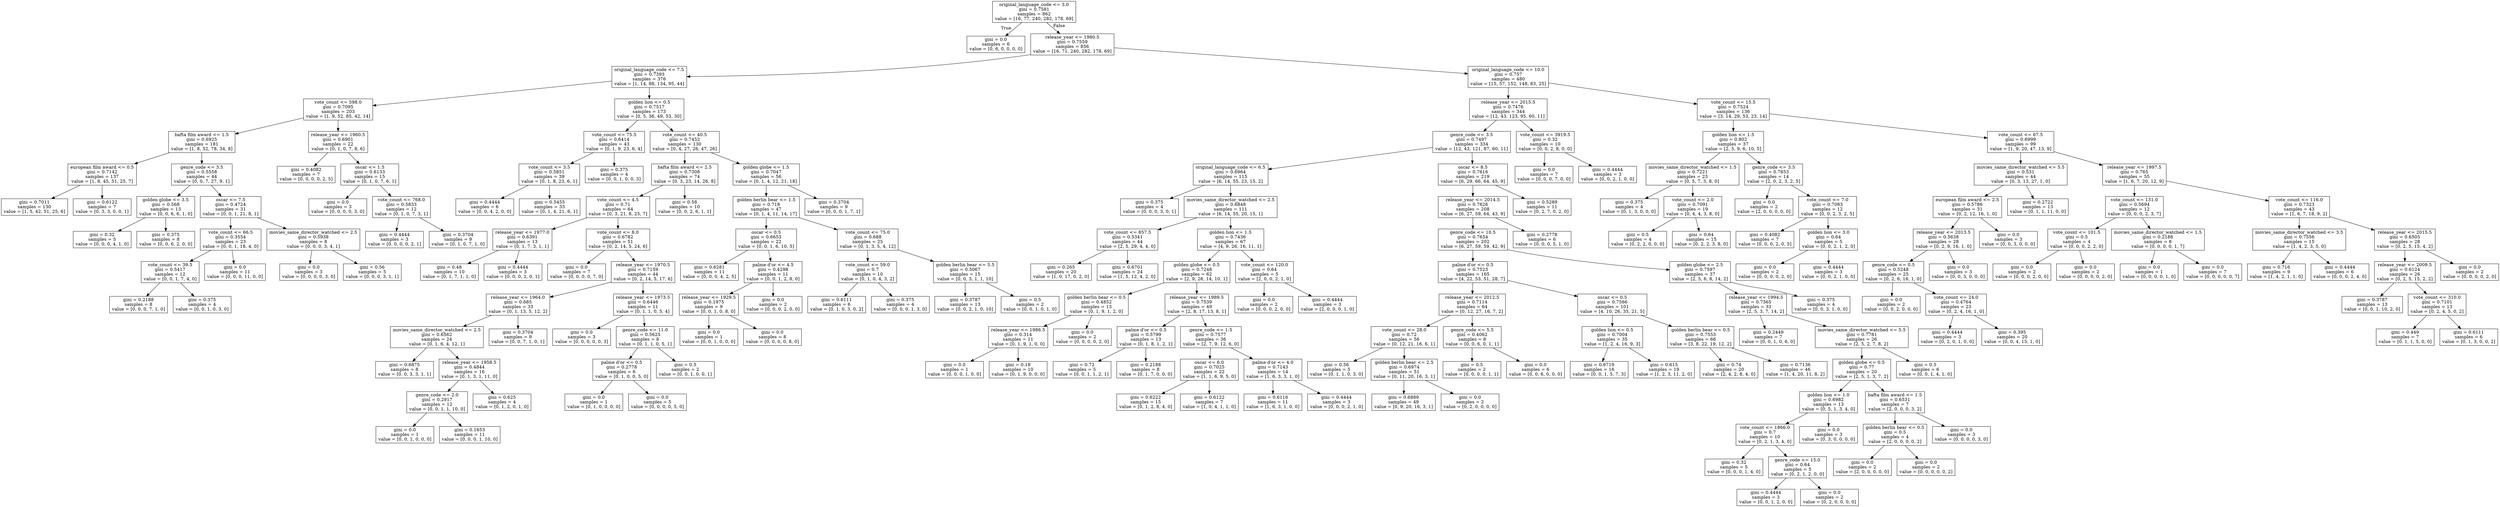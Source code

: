 digraph Tree {
node [shape=box] ;
0 [label="original_language_code <= 3.0\ngini = 0.7581\nsamples = 862\nvalue = [16, 77, 240, 282, 178, 69]"] ;
1 [label="gini = 0.0\nsamples = 6\nvalue = [0, 6, 0, 0, 0, 0]"] ;
0 -> 1 [labeldistance=2.5, labelangle=45, headlabel="True"] ;
2 [label="release_year <= 1980.5\ngini = 0.7559\nsamples = 856\nvalue = [16, 71, 240, 282, 178, 69]"] ;
0 -> 2 [labeldistance=2.5, labelangle=-45, headlabel="False"] ;
3 [label="original_language_code <= 7.5\ngini = 0.7393\nsamples = 376\nvalue = [1, 14, 88, 134, 95, 44]"] ;
2 -> 3 ;
5 [label="vote_count <= 598.0\ngini = 0.7095\nsamples = 203\nvalue = [1, 9, 52, 85, 42, 14]"] ;
3 -> 5 ;
15 [label="bafta film award <= 1.5\ngini = 0.6925\nsamples = 181\nvalue = [1, 8, 52, 78, 34, 8]"] ;
5 -> 15 ;
31 [label="european film award <= 0.5\ngini = 0.7142\nsamples = 137\nvalue = [1, 8, 45, 51, 25, 7]"] ;
15 -> 31 ;
47 [label="gini = 0.7011\nsamples = 130\nvalue = [1, 5, 42, 51, 25, 6]"] ;
31 -> 47 ;
48 [label="gini = 0.6122\nsamples = 7\nvalue = [0, 3, 3, 0, 0, 1]"] ;
31 -> 48 ;
32 [label="genre_code <= 3.5\ngini = 0.5558\nsamples = 44\nvalue = [0, 0, 7, 27, 9, 1]"] ;
15 -> 32 ;
43 [label="golden globe <= 3.5\ngini = 0.568\nsamples = 13\nvalue = [0, 0, 6, 6, 1, 0]"] ;
32 -> 43 ;
45 [label="gini = 0.32\nsamples = 5\nvalue = [0, 0, 0, 4, 1, 0]"] ;
43 -> 45 ;
46 [label="gini = 0.375\nsamples = 8\nvalue = [0, 0, 6, 2, 0, 0]"] ;
43 -> 46 ;
44 [label="oscar <= 7.5\ngini = 0.4724\nsamples = 31\nvalue = [0, 0, 1, 21, 8, 1]"] ;
32 -> 44 ;
159 [label="vote_count <= 66.5\ngini = 0.3554\nsamples = 23\nvalue = [0, 0, 1, 18, 4, 0]"] ;
44 -> 159 ;
185 [label="vote_count <= 39.5\ngini = 0.5417\nsamples = 12\nvalue = [0, 0, 1, 7, 4, 0]"] ;
159 -> 185 ;
187 [label="gini = 0.2188\nsamples = 8\nvalue = [0, 0, 0, 7, 1, 0]"] ;
185 -> 187 ;
188 [label="gini = 0.375\nsamples = 4\nvalue = [0, 0, 1, 0, 3, 0]"] ;
185 -> 188 ;
186 [label="gini = 0.0\nsamples = 11\nvalue = [0, 0, 0, 11, 0, 0]"] ;
159 -> 186 ;
160 [label="movies_same_director_watched <= 2.5\ngini = 0.5938\nsamples = 8\nvalue = [0, 0, 0, 3, 4, 1]"] ;
44 -> 160 ;
161 [label="gini = 0.0\nsamples = 3\nvalue = [0, 0, 0, 0, 3, 0]"] ;
160 -> 161 ;
162 [label="gini = 0.56\nsamples = 5\nvalue = [0, 0, 0, 3, 1, 1]"] ;
160 -> 162 ;
16 [label="release_year <= 1960.5\ngini = 0.6901\nsamples = 22\nvalue = [0, 1, 0, 7, 8, 6]"] ;
5 -> 16 ;
27 [label="gini = 0.4082\nsamples = 7\nvalue = [0, 0, 0, 0, 2, 5]"] ;
16 -> 27 ;
28 [label="oscar <= 1.5\ngini = 0.6133\nsamples = 15\nvalue = [0, 1, 0, 7, 6, 1]"] ;
16 -> 28 ;
67 [label="gini = 0.0\nsamples = 3\nvalue = [0, 0, 0, 0, 3, 0]"] ;
28 -> 67 ;
68 [label="vote_count <= 768.0\ngini = 0.5833\nsamples = 12\nvalue = [0, 1, 0, 7, 3, 1]"] ;
28 -> 68 ;
69 [label="gini = 0.4444\nsamples = 3\nvalue = [0, 0, 0, 0, 2, 1]"] ;
68 -> 69 ;
70 [label="gini = 0.3704\nsamples = 9\nvalue = [0, 1, 0, 7, 1, 0]"] ;
68 -> 70 ;
6 [label="golden lion <= 0.5\ngini = 0.7517\nsamples = 173\nvalue = [0, 5, 36, 49, 53, 30]"] ;
3 -> 6 ;
7 [label="vote_count <= 75.5\ngini = 0.6414\nsamples = 43\nvalue = [0, 1, 9, 23, 6, 4]"] ;
6 -> 7 ;
25 [label="vote_count <= 3.5\ngini = 0.5851\nsamples = 39\nvalue = [0, 1, 8, 23, 6, 1]"] ;
7 -> 25 ;
75 [label="gini = 0.4444\nsamples = 6\nvalue = [0, 0, 4, 2, 0, 0]"] ;
25 -> 75 ;
76 [label="gini = 0.5455\nsamples = 33\nvalue = [0, 1, 4, 21, 6, 1]"] ;
25 -> 76 ;
26 [label="gini = 0.375\nsamples = 4\nvalue = [0, 0, 1, 0, 0, 3]"] ;
7 -> 26 ;
8 [label="vote_count <= 40.5\ngini = 0.7452\nsamples = 130\nvalue = [0, 4, 27, 26, 47, 26]"] ;
6 -> 8 ;
23 [label="bafta film award <= 2.5\ngini = 0.7308\nsamples = 74\nvalue = [0, 3, 23, 14, 26, 8]"] ;
8 -> 23 ;
33 [label="vote_count <= 4.5\ngini = 0.71\nsamples = 64\nvalue = [0, 3, 21, 8, 25, 7]"] ;
23 -> 33 ;
39 [label="release_year <= 1977.0\ngini = 0.6391\nsamples = 13\nvalue = [0, 1, 7, 3, 1, 1]"] ;
33 -> 39 ;
73 [label="gini = 0.48\nsamples = 10\nvalue = [0, 1, 7, 1, 1, 0]"] ;
39 -> 73 ;
74 [label="gini = 0.4444\nsamples = 3\nvalue = [0, 0, 0, 2, 0, 1]"] ;
39 -> 74 ;
40 [label="vote_count <= 8.0\ngini = 0.6782\nsamples = 51\nvalue = [0, 2, 14, 5, 24, 6]"] ;
33 -> 40 ;
41 [label="gini = 0.0\nsamples = 7\nvalue = [0, 0, 0, 0, 7, 0]"] ;
40 -> 41 ;
42 [label="release_year <= 1970.5\ngini = 0.7159\nsamples = 44\nvalue = [0, 2, 14, 5, 17, 6]"] ;
40 -> 42 ;
125 [label="release_year <= 1964.0\ngini = 0.685\nsamples = 33\nvalue = [0, 1, 13, 5, 12, 2]"] ;
42 -> 125 ;
127 [label="movies_same_director_watched <= 2.5\ngini = 0.6562\nsamples = 24\nvalue = [0, 1, 6, 4, 12, 1]"] ;
125 -> 127 ;
131 [label="gini = 0.6875\nsamples = 8\nvalue = [0, 0, 3, 3, 1, 1]"] ;
127 -> 131 ;
132 [label="release_year <= 1958.5\ngini = 0.4844\nsamples = 16\nvalue = [0, 1, 3, 1, 11, 0]"] ;
127 -> 132 ;
153 [label="genre_code <= 2.0\ngini = 0.2917\nsamples = 12\nvalue = [0, 0, 1, 1, 10, 0]"] ;
132 -> 153 ;
181 [label="gini = 0.0\nsamples = 1\nvalue = [0, 0, 1, 0, 0, 0]"] ;
153 -> 181 ;
182 [label="gini = 0.1653\nsamples = 11\nvalue = [0, 0, 0, 1, 10, 0]"] ;
153 -> 182 ;
154 [label="gini = 0.625\nsamples = 4\nvalue = [0, 1, 2, 0, 1, 0]"] ;
132 -> 154 ;
128 [label="gini = 0.3704\nsamples = 9\nvalue = [0, 0, 7, 1, 0, 1]"] ;
125 -> 128 ;
126 [label="release_year <= 1973.5\ngini = 0.6446\nsamples = 11\nvalue = [0, 1, 1, 0, 5, 4]"] ;
42 -> 126 ;
129 [label="gini = 0.0\nsamples = 3\nvalue = [0, 0, 0, 0, 0, 3]"] ;
126 -> 129 ;
130 [label="genre_code <= 11.0\ngini = 0.5625\nsamples = 8\nvalue = [0, 1, 1, 0, 5, 1]"] ;
126 -> 130 ;
133 [label="palme d'or <= 0.5\ngini = 0.2778\nsamples = 6\nvalue = [0, 1, 0, 0, 5, 0]"] ;
130 -> 133 ;
189 [label="gini = 0.0\nsamples = 1\nvalue = [0, 1, 0, 0, 0, 0]"] ;
133 -> 189 ;
190 [label="gini = 0.0\nsamples = 5\nvalue = [0, 0, 0, 0, 5, 0]"] ;
133 -> 190 ;
134 [label="gini = 0.5\nsamples = 2\nvalue = [0, 0, 1, 0, 0, 1]"] ;
130 -> 134 ;
34 [label="gini = 0.58\nsamples = 10\nvalue = [0, 0, 2, 6, 1, 1]"] ;
23 -> 34 ;
24 [label="golden globe <= 1.5\ngini = 0.7047\nsamples = 56\nvalue = [0, 1, 4, 12, 21, 18]"] ;
8 -> 24 ;
49 [label="golden berlin bear <= 1.5\ngini = 0.718\nsamples = 47\nvalue = [0, 1, 4, 11, 14, 17]"] ;
24 -> 49 ;
99 [label="oscar <= 0.5\ngini = 0.6653\nsamples = 22\nvalue = [0, 0, 1, 6, 10, 5]"] ;
49 -> 99 ;
101 [label="gini = 0.6281\nsamples = 11\nvalue = [0, 0, 0, 4, 2, 5]"] ;
99 -> 101 ;
102 [label="palme d'or <= 4.5\ngini = 0.4298\nsamples = 11\nvalue = [0, 0, 1, 2, 8, 0]"] ;
99 -> 102 ;
103 [label="release_year <= 1929.5\ngini = 0.1975\nsamples = 9\nvalue = [0, 0, 1, 0, 8, 0]"] ;
102 -> 103 ;
135 [label="gini = 0.0\nsamples = 1\nvalue = [0, 0, 1, 0, 0, 0]"] ;
103 -> 135 ;
136 [label="gini = 0.0\nsamples = 8\nvalue = [0, 0, 0, 0, 8, 0]"] ;
103 -> 136 ;
104 [label="gini = 0.0\nsamples = 2\nvalue = [0, 0, 0, 2, 0, 0]"] ;
102 -> 104 ;
100 [label="vote_count <= 75.0\ngini = 0.688\nsamples = 25\nvalue = [0, 1, 3, 5, 4, 12]"] ;
49 -> 100 ;
105 [label="vote_count <= 59.0\ngini = 0.7\nsamples = 10\nvalue = [0, 1, 0, 4, 3, 2]"] ;
100 -> 105 ;
119 [label="gini = 0.6111\nsamples = 6\nvalue = [0, 1, 0, 3, 0, 2]"] ;
105 -> 119 ;
120 [label="gini = 0.375\nsamples = 4\nvalue = [0, 0, 0, 1, 3, 0]"] ;
105 -> 120 ;
106 [label="golden berlin bear <= 5.5\ngini = 0.5067\nsamples = 15\nvalue = [0, 0, 3, 1, 1, 10]"] ;
100 -> 106 ;
183 [label="gini = 0.3787\nsamples = 13\nvalue = [0, 0, 2, 1, 0, 10]"] ;
106 -> 183 ;
184 [label="gini = 0.5\nsamples = 2\nvalue = [0, 0, 1, 0, 1, 0]"] ;
106 -> 184 ;
50 [label="gini = 0.3704\nsamples = 9\nvalue = [0, 0, 0, 1, 7, 1]"] ;
24 -> 50 ;
4 [label="original_language_code <= 10.0\ngini = 0.757\nsamples = 480\nvalue = [15, 57, 152, 148, 83, 25]"] ;
2 -> 4 ;
9 [label="release_year <= 2015.5\ngini = 0.7476\nsamples = 344\nvalue = [12, 43, 123, 95, 60, 11]"] ;
4 -> 9 ;
11 [label="genre_code <= 3.5\ngini = 0.7497\nsamples = 334\nvalue = [12, 43, 121, 87, 60, 11]"] ;
9 -> 11 ;
13 [label="original_language_code <= 6.5\ngini = 0.6964\nsamples = 115\nvalue = [6, 14, 55, 23, 15, 2]"] ;
11 -> 13 ;
35 [label="gini = 0.375\nsamples = 4\nvalue = [0, 0, 0, 3, 0, 1]"] ;
13 -> 35 ;
36 [label="movies_same_director_watched <= 2.5\ngini = 0.6848\nsamples = 111\nvalue = [6, 14, 55, 20, 15, 1]"] ;
13 -> 36 ;
37 [label="vote_count <= 857.5\ngini = 0.5341\nsamples = 44\nvalue = [2, 5, 29, 4, 4, 0]"] ;
36 -> 37 ;
77 [label="gini = 0.265\nsamples = 20\nvalue = [1, 0, 17, 0, 2, 0]"] ;
37 -> 77 ;
78 [label="gini = 0.6701\nsamples = 24\nvalue = [1, 5, 12, 4, 2, 0]"] ;
37 -> 78 ;
38 [label="golden lion <= 1.5\ngini = 0.7436\nsamples = 67\nvalue = [4, 9, 26, 16, 11, 1]"] ;
36 -> 38 ;
163 [label="golden globe <= 0.5\ngini = 0.7248\nsamples = 62\nvalue = [2, 9, 26, 14, 10, 1]"] ;
38 -> 163 ;
167 [label="golden berlin bear <= 0.5\ngini = 0.4852\nsamples = 13\nvalue = [0, 1, 9, 1, 2, 0]"] ;
163 -> 167 ;
169 [label="release_year <= 1986.5\ngini = 0.314\nsamples = 11\nvalue = [0, 1, 9, 1, 0, 0]"] ;
167 -> 169 ;
191 [label="gini = 0.0\nsamples = 1\nvalue = [0, 0, 0, 1, 0, 0]"] ;
169 -> 191 ;
192 [label="gini = 0.18\nsamples = 10\nvalue = [0, 1, 9, 0, 0, 0]"] ;
169 -> 192 ;
170 [label="gini = 0.0\nsamples = 2\nvalue = [0, 0, 0, 0, 2, 0]"] ;
167 -> 170 ;
168 [label="release_year <= 1989.5\ngini = 0.7539\nsamples = 49\nvalue = [2, 8, 17, 13, 8, 1]"] ;
163 -> 168 ;
171 [label="palme d'or <= 0.5\ngini = 0.5799\nsamples = 13\nvalue = [0, 1, 8, 1, 2, 1]"] ;
168 -> 171 ;
173 [label="gini = 0.72\nsamples = 5\nvalue = [0, 0, 1, 1, 2, 1]"] ;
171 -> 173 ;
174 [label="gini = 0.2188\nsamples = 8\nvalue = [0, 1, 7, 0, 0, 0]"] ;
171 -> 174 ;
172 [label="genre_code <= 1.5\ngini = 0.7577\nsamples = 36\nvalue = [2, 7, 9, 12, 6, 0]"] ;
168 -> 172 ;
175 [label="oscar <= 6.0\ngini = 0.7025\nsamples = 22\nvalue = [1, 1, 6, 9, 5, 0]"] ;
172 -> 175 ;
179 [label="gini = 0.6222\nsamples = 15\nvalue = [0, 1, 2, 8, 4, 0]"] ;
175 -> 179 ;
180 [label="gini = 0.6122\nsamples = 7\nvalue = [1, 0, 4, 1, 1, 0]"] ;
175 -> 180 ;
176 [label="palme d'or <= 4.0\ngini = 0.7143\nsamples = 14\nvalue = [1, 6, 3, 3, 1, 0]"] ;
172 -> 176 ;
177 [label="gini = 0.6116\nsamples = 11\nvalue = [1, 6, 3, 1, 0, 0]"] ;
176 -> 177 ;
178 [label="gini = 0.4444\nsamples = 3\nvalue = [0, 0, 0, 2, 1, 0]"] ;
176 -> 178 ;
164 [label="vote_count <= 120.0\ngini = 0.64\nsamples = 5\nvalue = [2, 0, 0, 2, 1, 0]"] ;
38 -> 164 ;
165 [label="gini = 0.0\nsamples = 2\nvalue = [0, 0, 0, 2, 0, 0]"] ;
164 -> 165 ;
166 [label="gini = 0.4444\nsamples = 3\nvalue = [2, 0, 0, 0, 1, 0]"] ;
164 -> 166 ;
14 [label="oscar <= 8.5\ngini = 0.7616\nsamples = 219\nvalue = [6, 29, 66, 64, 45, 9]"] ;
11 -> 14 ;
53 [label="release_year <= 2014.5\ngini = 0.7626\nsamples = 208\nvalue = [6, 27, 59, 64, 43, 9]"] ;
14 -> 53 ;
55 [label="genre_code <= 10.5\ngini = 0.7654\nsamples = 202\nvalue = [6, 27, 59, 59, 42, 9]"] ;
53 -> 55 ;
57 [label="palme d'or <= 0.5\ngini = 0.7523\nsamples = 165\nvalue = [4, 22, 53, 51, 28, 7]"] ;
55 -> 57 ;
71 [label="release_year <= 2012.5\ngini = 0.7114\nsamples = 64\nvalue = [0, 12, 27, 16, 7, 2]"] ;
57 -> 71 ;
87 [label="vote_count <= 28.0\ngini = 0.72\nsamples = 56\nvalue = [0, 12, 21, 16, 6, 1]"] ;
71 -> 87 ;
91 [label="gini = 0.56\nsamples = 5\nvalue = [0, 1, 1, 0, 3, 0]"] ;
87 -> 91 ;
92 [label="golden berlin bear <= 2.5\ngini = 0.6974\nsamples = 51\nvalue = [0, 11, 20, 16, 3, 1]"] ;
87 -> 92 ;
123 [label="gini = 0.6889\nsamples = 49\nvalue = [0, 9, 20, 16, 3, 1]"] ;
92 -> 123 ;
124 [label="gini = 0.0\nsamples = 2\nvalue = [0, 2, 0, 0, 0, 0]"] ;
92 -> 124 ;
88 [label="genre_code <= 5.5\ngini = 0.4062\nsamples = 8\nvalue = [0, 0, 6, 0, 1, 1]"] ;
71 -> 88 ;
89 [label="gini = 0.5\nsamples = 2\nvalue = [0, 0, 0, 0, 1, 1]"] ;
88 -> 89 ;
90 [label="gini = 0.0\nsamples = 6\nvalue = [0, 0, 6, 0, 0, 0]"] ;
88 -> 90 ;
72 [label="oscar <= 0.5\ngini = 0.7566\nsamples = 101\nvalue = [4, 10, 26, 35, 21, 5]"] ;
57 -> 72 ;
79 [label="golden lion <= 0.5\ngini = 0.7004\nsamples = 35\nvalue = [1, 2, 4, 16, 9, 3]"] ;
72 -> 79 ;
83 [label="gini = 0.6719\nsamples = 16\nvalue = [0, 0, 1, 5, 7, 3]"] ;
79 -> 83 ;
84 [label="gini = 0.615\nsamples = 19\nvalue = [1, 2, 3, 11, 2, 0]"] ;
79 -> 84 ;
80 [label="golden berlin bear <= 0.5\ngini = 0.7553\nsamples = 66\nvalue = [3, 8, 22, 19, 12, 2]"] ;
72 -> 80 ;
81 [label="gini = 0.74\nsamples = 20\nvalue = [2, 4, 2, 8, 4, 0]"] ;
80 -> 81 ;
82 [label="gini = 0.7136\nsamples = 46\nvalue = [1, 4, 20, 11, 8, 2]"] ;
80 -> 82 ;
58 [label="golden globe <= 2.5\ngini = 0.7597\nsamples = 37\nvalue = [2, 5, 6, 8, 14, 2]"] ;
55 -> 58 ;
59 [label="release_year <= 1994.5\ngini = 0.7365\nsamples = 33\nvalue = [2, 5, 3, 7, 14, 2]"] ;
58 -> 59 ;
61 [label="gini = 0.2449\nsamples = 7\nvalue = [0, 0, 1, 0, 6, 0]"] ;
59 -> 61 ;
62 [label="movies_same_director_watched <= 5.5\ngini = 0.7781\nsamples = 26\nvalue = [2, 5, 2, 7, 8, 2]"] ;
59 -> 62 ;
121 [label="golden globe <= 0.5\ngini = 0.77\nsamples = 20\nvalue = [2, 5, 1, 3, 7, 2]"] ;
62 -> 121 ;
141 [label="golden lion <= 1.0\ngini = 0.6982\nsamples = 13\nvalue = [0, 5, 1, 3, 4, 0]"] ;
121 -> 141 ;
145 [label="vote_count <= 1866.0\ngini = 0.7\nsamples = 10\nvalue = [0, 2, 1, 3, 4, 0]"] ;
141 -> 145 ;
147 [label="gini = 0.32\nsamples = 5\nvalue = [0, 0, 0, 1, 4, 0]"] ;
145 -> 147 ;
148 [label="genre_code <= 15.0\ngini = 0.64\nsamples = 5\nvalue = [0, 2, 1, 2, 0, 0]"] ;
145 -> 148 ;
151 [label="gini = 0.4444\nsamples = 3\nvalue = [0, 0, 1, 2, 0, 0]"] ;
148 -> 151 ;
152 [label="gini = 0.0\nsamples = 2\nvalue = [0, 2, 0, 0, 0, 0]"] ;
148 -> 152 ;
146 [label="gini = 0.0\nsamples = 3\nvalue = [0, 3, 0, 0, 0, 0]"] ;
141 -> 146 ;
142 [label="bafta film award <= 1.5\ngini = 0.6531\nsamples = 7\nvalue = [2, 0, 0, 0, 3, 2]"] ;
121 -> 142 ;
143 [label="golden berlin bear <= 0.5\ngini = 0.5\nsamples = 4\nvalue = [2, 0, 0, 0, 0, 2]"] ;
142 -> 143 ;
149 [label="gini = 0.0\nsamples = 2\nvalue = [2, 0, 0, 0, 0, 0]"] ;
143 -> 149 ;
150 [label="gini = 0.0\nsamples = 2\nvalue = [0, 0, 0, 0, 0, 2]"] ;
143 -> 150 ;
144 [label="gini = 0.0\nsamples = 3\nvalue = [0, 0, 0, 0, 3, 0]"] ;
142 -> 144 ;
122 [label="gini = 0.5\nsamples = 6\nvalue = [0, 0, 1, 4, 1, 0]"] ;
62 -> 122 ;
60 [label="gini = 0.375\nsamples = 4\nvalue = [0, 0, 3, 1, 0, 0]"] ;
58 -> 60 ;
56 [label="gini = 0.2778\nsamples = 6\nvalue = [0, 0, 0, 5, 1, 0]"] ;
53 -> 56 ;
54 [label="gini = 0.5289\nsamples = 11\nvalue = [0, 2, 7, 0, 2, 0]"] ;
14 -> 54 ;
12 [label="vote_count <= 3919.5\ngini = 0.32\nsamples = 10\nvalue = [0, 0, 2, 8, 0, 0]"] ;
9 -> 12 ;
117 [label="gini = 0.0\nsamples = 7\nvalue = [0, 0, 0, 7, 0, 0]"] ;
12 -> 117 ;
118 [label="gini = 0.4444\nsamples = 3\nvalue = [0, 0, 2, 1, 0, 0]"] ;
12 -> 118 ;
10 [label="vote_count <= 15.5\ngini = 0.7524\nsamples = 136\nvalue = [3, 14, 29, 53, 23, 14]"] ;
4 -> 10 ;
17 [label="golden lion <= 1.5\ngini = 0.802\nsamples = 37\nvalue = [2, 5, 9, 6, 10, 5]"] ;
10 -> 17 ;
51 [label="movies_same_director_watched <= 1.5\ngini = 0.7221\nsamples = 23\nvalue = [0, 5, 7, 3, 8, 0]"] ;
17 -> 51 ;
193 [label="gini = 0.375\nsamples = 4\nvalue = [0, 1, 3, 0, 0, 0]"] ;
51 -> 193 ;
194 [label="vote_count <= 2.0\ngini = 0.7091\nsamples = 19\nvalue = [0, 4, 4, 3, 8, 0]"] ;
51 -> 194 ;
195 [label="gini = 0.5\nsamples = 4\nvalue = [0, 2, 2, 0, 0, 0]"] ;
194 -> 195 ;
196 [label="gini = 0.64\nsamples = 15\nvalue = [0, 2, 2, 3, 8, 0]"] ;
194 -> 196 ;
52 [label="genre_code <= 3.5\ngini = 0.7653\nsamples = 14\nvalue = [2, 0, 2, 3, 2, 5]"] ;
17 -> 52 ;
63 [label="gini = 0.0\nsamples = 2\nvalue = [2, 0, 0, 0, 0, 0]"] ;
52 -> 63 ;
64 [label="vote_count <= 7.0\ngini = 0.7083\nsamples = 12\nvalue = [0, 0, 2, 3, 2, 5]"] ;
52 -> 64 ;
65 [label="gini = 0.4082\nsamples = 7\nvalue = [0, 0, 0, 2, 0, 5]"] ;
64 -> 65 ;
66 [label="golden lion <= 3.0\ngini = 0.64\nsamples = 5\nvalue = [0, 0, 2, 1, 2, 0]"] ;
64 -> 66 ;
115 [label="gini = 0.0\nsamples = 2\nvalue = [0, 0, 0, 0, 2, 0]"] ;
66 -> 115 ;
116 [label="gini = 0.4444\nsamples = 3\nvalue = [0, 0, 2, 1, 0, 0]"] ;
66 -> 116 ;
18 [label="vote_count <= 67.5\ngini = 0.6999\nsamples = 99\nvalue = [1, 9, 20, 47, 13, 9]"] ;
10 -> 18 ;
19 [label="movies_same_director_watched <= 5.5\ngini = 0.531\nsamples = 44\nvalue = [0, 3, 13, 27, 1, 0]"] ;
18 -> 19 ;
107 [label="european film award <= 2.5\ngini = 0.5786\nsamples = 31\nvalue = [0, 2, 12, 16, 1, 0]"] ;
19 -> 107 ;
109 [label="release_year <= 2013.5\ngini = 0.5638\nsamples = 28\nvalue = [0, 2, 9, 16, 1, 0]"] ;
107 -> 109 ;
111 [label="genre_code <= 0.5\ngini = 0.5248\nsamples = 25\nvalue = [0, 2, 6, 16, 1, 0]"] ;
109 -> 111 ;
113 [label="gini = 0.0\nsamples = 2\nvalue = [0, 0, 2, 0, 0, 0]"] ;
111 -> 113 ;
114 [label="vote_count <= 24.0\ngini = 0.4764\nsamples = 23\nvalue = [0, 2, 4, 16, 1, 0]"] ;
111 -> 114 ;
157 [label="gini = 0.4444\nsamples = 3\nvalue = [0, 2, 0, 1, 0, 0]"] ;
114 -> 157 ;
158 [label="gini = 0.395\nsamples = 20\nvalue = [0, 0, 4, 15, 1, 0]"] ;
114 -> 158 ;
112 [label="gini = 0.0\nsamples = 3\nvalue = [0, 0, 3, 0, 0, 0]"] ;
109 -> 112 ;
110 [label="gini = 0.0\nsamples = 3\nvalue = [0, 0, 3, 0, 0, 0]"] ;
107 -> 110 ;
108 [label="gini = 0.2722\nsamples = 13\nvalue = [0, 1, 1, 11, 0, 0]"] ;
19 -> 108 ;
20 [label="release_year <= 1997.5\ngini = 0.765\nsamples = 55\nvalue = [1, 6, 7, 20, 12, 9]"] ;
18 -> 20 ;
21 [label="vote_count <= 131.0\ngini = 0.5694\nsamples = 12\nvalue = [0, 0, 0, 2, 3, 7]"] ;
20 -> 21 ;
29 [label="vote_count <= 101.5\ngini = 0.5\nsamples = 4\nvalue = [0, 0, 0, 2, 2, 0]"] ;
21 -> 29 ;
85 [label="gini = 0.0\nsamples = 2\nvalue = [0, 0, 0, 2, 0, 0]"] ;
29 -> 85 ;
86 [label="gini = 0.0\nsamples = 2\nvalue = [0, 0, 0, 0, 2, 0]"] ;
29 -> 86 ;
30 [label="movies_same_director_watched <= 1.5\ngini = 0.2188\nsamples = 8\nvalue = [0, 0, 0, 0, 1, 7]"] ;
21 -> 30 ;
155 [label="gini = 0.0\nsamples = 1\nvalue = [0, 0, 0, 0, 1, 0]"] ;
30 -> 155 ;
156 [label="gini = 0.0\nsamples = 7\nvalue = [0, 0, 0, 0, 0, 7]"] ;
30 -> 156 ;
22 [label="vote_count <= 116.0\ngini = 0.7323\nsamples = 43\nvalue = [1, 6, 7, 18, 9, 2]"] ;
20 -> 22 ;
93 [label="movies_same_director_watched <= 3.5\ngini = 0.7556\nsamples = 15\nvalue = [1, 4, 2, 3, 5, 0]"] ;
22 -> 93 ;
97 [label="gini = 0.716\nsamples = 9\nvalue = [1, 4, 2, 1, 1, 0]"] ;
93 -> 97 ;
98 [label="gini = 0.4444\nsamples = 6\nvalue = [0, 0, 0, 2, 4, 0]"] ;
93 -> 98 ;
94 [label="release_year <= 2015.5\ngini = 0.6505\nsamples = 28\nvalue = [0, 2, 5, 15, 4, 2]"] ;
22 -> 94 ;
95 [label="release_year <= 2009.5\ngini = 0.6124\nsamples = 26\nvalue = [0, 2, 5, 15, 2, 2]"] ;
94 -> 95 ;
137 [label="gini = 0.3787\nsamples = 13\nvalue = [0, 0, 1, 10, 2, 0]"] ;
95 -> 137 ;
138 [label="vote_count <= 310.0\ngini = 0.7101\nsamples = 13\nvalue = [0, 2, 4, 5, 0, 2]"] ;
95 -> 138 ;
139 [label="gini = 0.449\nsamples = 7\nvalue = [0, 1, 1, 5, 0, 0]"] ;
138 -> 139 ;
140 [label="gini = 0.6111\nsamples = 6\nvalue = [0, 1, 3, 0, 0, 2]"] ;
138 -> 140 ;
96 [label="gini = 0.0\nsamples = 2\nvalue = [0, 0, 0, 0, 2, 0]"] ;
94 -> 96 ;
}